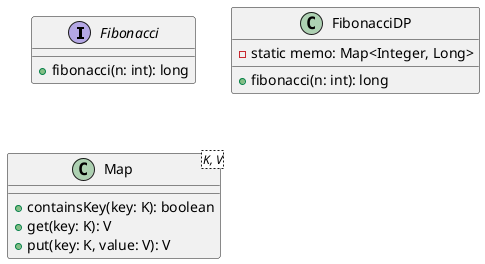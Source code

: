 @startuml
interface Fibonacci {
    + fibonacci(n: int): long
}
class FibonacciDP {
    - static memo: Map<Integer, Long>
    + fibonacci(n: int): long
}
class Map<K, V> {
    + containsKey(key: K): boolean
    + get(key: K): V
    + put(key: K, value: V): V
}
@enduml
